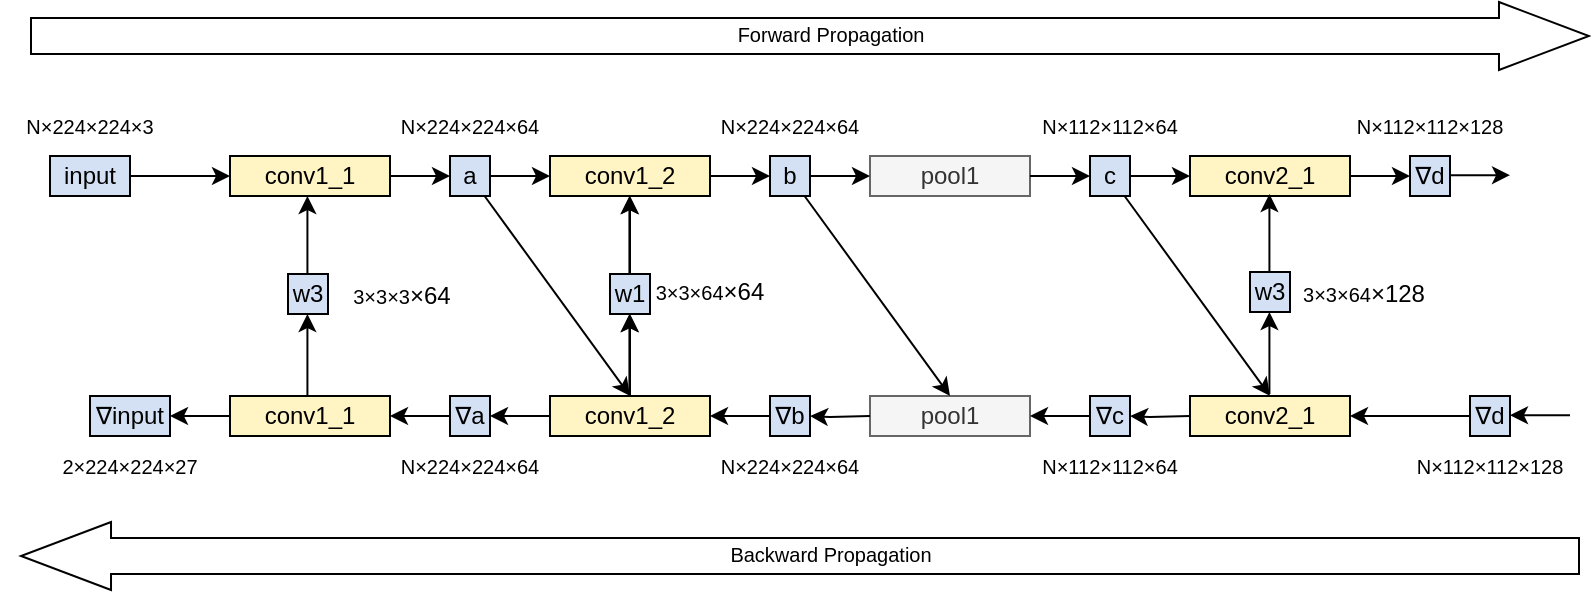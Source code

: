 <mxfile version="21.0.10" type="github">
  <diagram name="第 1 页" id="kZKIhiGgx8vQk42RSa21">
    <mxGraphModel dx="993" dy="581" grid="1" gridSize="10" guides="1" tooltips="1" connect="1" arrows="1" fold="1" page="1" pageScale="1" pageWidth="827" pageHeight="1169" math="0" shadow="0">
      <root>
        <mxCell id="0" />
        <mxCell id="1" parent="0" />
        <mxCell id="8jd2FHh-dc2UQ0hfESjN-13" style="edgeStyle=orthogonalEdgeStyle;rounded=0;orthogonalLoop=1;jettySize=auto;html=1;entryX=0;entryY=0.5;entryDx=0;entryDy=0;" edge="1" parent="1" source="8jd2FHh-dc2UQ0hfESjN-1" target="8jd2FHh-dc2UQ0hfESjN-12">
          <mxGeometry relative="1" as="geometry" />
        </mxCell>
        <mxCell id="8jd2FHh-dc2UQ0hfESjN-1" value="conv1_1" style="rounded=0;whiteSpace=wrap;html=1;fillColor=#FFF4C3;" vertex="1" parent="1">
          <mxGeometry x="280" y="140" width="80" height="20" as="geometry" />
        </mxCell>
        <mxCell id="8jd2FHh-dc2UQ0hfESjN-18" style="edgeStyle=orthogonalEdgeStyle;rounded=0;orthogonalLoop=1;jettySize=auto;html=1;entryX=0;entryY=0.5;entryDx=0;entryDy=0;" edge="1" parent="1" source="8jd2FHh-dc2UQ0hfESjN-12" target="8jd2FHh-dc2UQ0hfESjN-17">
          <mxGeometry relative="1" as="geometry" />
        </mxCell>
        <mxCell id="8jd2FHh-dc2UQ0hfESjN-56" style="rounded=0;orthogonalLoop=1;jettySize=auto;html=1;entryX=0.5;entryY=0;entryDx=0;entryDy=0;" edge="1" parent="1" source="8jd2FHh-dc2UQ0hfESjN-12" target="8jd2FHh-dc2UQ0hfESjN-40">
          <mxGeometry relative="1" as="geometry" />
        </mxCell>
        <mxCell id="8jd2FHh-dc2UQ0hfESjN-12" value="a" style="rounded=0;whiteSpace=wrap;html=1;fillColor=#D4E1F5;" vertex="1" parent="1">
          <mxGeometry x="390" y="140" width="20" height="20" as="geometry" />
        </mxCell>
        <mxCell id="8jd2FHh-dc2UQ0hfESjN-16" style="edgeStyle=orthogonalEdgeStyle;rounded=0;orthogonalLoop=1;jettySize=auto;html=1;entryX=0;entryY=0.5;entryDx=0;entryDy=0;" edge="1" parent="1" source="8jd2FHh-dc2UQ0hfESjN-14" target="8jd2FHh-dc2UQ0hfESjN-1">
          <mxGeometry relative="1" as="geometry" />
        </mxCell>
        <mxCell id="8jd2FHh-dc2UQ0hfESjN-14" value="input" style="rounded=0;whiteSpace=wrap;html=1;fillStyle=auto;fillColor=#D4E1F5;" vertex="1" parent="1">
          <mxGeometry x="190" y="140" width="40" height="20" as="geometry" />
        </mxCell>
        <mxCell id="8jd2FHh-dc2UQ0hfESjN-17" value="conv1_2" style="rounded=0;whiteSpace=wrap;html=1;fillColor=#FFF4C3;" vertex="1" parent="1">
          <mxGeometry x="440" y="140" width="80" height="20" as="geometry" />
        </mxCell>
        <mxCell id="8jd2FHh-dc2UQ0hfESjN-19" value="pool1" style="rounded=0;whiteSpace=wrap;html=1;fillColor=#f5f5f5;fontColor=#333333;strokeColor=#666666;" vertex="1" parent="1">
          <mxGeometry x="600" y="140" width="80" height="20" as="geometry" />
        </mxCell>
        <mxCell id="8jd2FHh-dc2UQ0hfESjN-26" value="" style="group" vertex="1" connectable="0" parent="1">
          <mxGeometry x="520" y="140" width="80" height="20" as="geometry" />
        </mxCell>
        <mxCell id="8jd2FHh-dc2UQ0hfESjN-20" style="edgeStyle=orthogonalEdgeStyle;rounded=0;orthogonalLoop=1;jettySize=auto;html=1;entryX=0;entryY=0.5;entryDx=0;entryDy=0;" edge="1" parent="8jd2FHh-dc2UQ0hfESjN-26" target="8jd2FHh-dc2UQ0hfESjN-22">
          <mxGeometry relative="1" as="geometry">
            <mxPoint y="10" as="sourcePoint" />
          </mxGeometry>
        </mxCell>
        <mxCell id="8jd2FHh-dc2UQ0hfESjN-21" style="edgeStyle=orthogonalEdgeStyle;rounded=0;orthogonalLoop=1;jettySize=auto;html=1;entryX=0;entryY=0.5;entryDx=0;entryDy=0;" edge="1" parent="8jd2FHh-dc2UQ0hfESjN-26" source="8jd2FHh-dc2UQ0hfESjN-22">
          <mxGeometry relative="1" as="geometry">
            <mxPoint x="80" y="10" as="targetPoint" />
          </mxGeometry>
        </mxCell>
        <mxCell id="8jd2FHh-dc2UQ0hfESjN-22" value="b" style="rounded=0;whiteSpace=wrap;html=1;fillColor=#D4E1F5;" vertex="1" parent="8jd2FHh-dc2UQ0hfESjN-26">
          <mxGeometry x="30" width="20" height="20" as="geometry" />
        </mxCell>
        <mxCell id="8jd2FHh-dc2UQ0hfESjN-27" style="edgeStyle=orthogonalEdgeStyle;rounded=0;orthogonalLoop=1;jettySize=auto;html=1;entryX=0;entryY=0.5;entryDx=0;entryDy=0;" edge="1" parent="1" target="8jd2FHh-dc2UQ0hfESjN-29">
          <mxGeometry relative="1" as="geometry">
            <mxPoint x="680" y="150" as="sourcePoint" />
          </mxGeometry>
        </mxCell>
        <mxCell id="8jd2FHh-dc2UQ0hfESjN-28" style="edgeStyle=orthogonalEdgeStyle;rounded=0;orthogonalLoop=1;jettySize=auto;html=1;entryX=0;entryY=0.5;entryDx=0;entryDy=0;" edge="1" parent="1" source="8jd2FHh-dc2UQ0hfESjN-29">
          <mxGeometry relative="1" as="geometry">
            <mxPoint x="760" y="150" as="targetPoint" />
          </mxGeometry>
        </mxCell>
        <mxCell id="8jd2FHh-dc2UQ0hfESjN-58" style="rounded=0;orthogonalLoop=1;jettySize=auto;html=1;entryX=0.5;entryY=0;entryDx=0;entryDy=0;" edge="1" parent="1" source="8jd2FHh-dc2UQ0hfESjN-29" target="8jd2FHh-dc2UQ0hfESjN-49">
          <mxGeometry relative="1" as="geometry" />
        </mxCell>
        <mxCell id="8jd2FHh-dc2UQ0hfESjN-29" value="c" style="rounded=0;whiteSpace=wrap;html=1;fillColor=#D4E1F5;" vertex="1" parent="1">
          <mxGeometry x="710" y="140" width="20" height="20" as="geometry" />
        </mxCell>
        <mxCell id="8jd2FHh-dc2UQ0hfESjN-30" value="conv2_1" style="rounded=0;whiteSpace=wrap;html=1;fillColor=#FFF4C3;" vertex="1" parent="1">
          <mxGeometry x="760" y="140" width="80" height="20" as="geometry" />
        </mxCell>
        <mxCell id="8jd2FHh-dc2UQ0hfESjN-33" style="edgeStyle=orthogonalEdgeStyle;rounded=0;orthogonalLoop=1;jettySize=auto;html=1;entryX=0;entryY=0.5;entryDx=0;entryDy=0;" edge="1" parent="1">
          <mxGeometry relative="1" as="geometry">
            <mxPoint x="840" y="150" as="sourcePoint" />
            <mxPoint x="870" y="150" as="targetPoint" />
          </mxGeometry>
        </mxCell>
        <mxCell id="8jd2FHh-dc2UQ0hfESjN-34" style="edgeStyle=orthogonalEdgeStyle;rounded=0;orthogonalLoop=1;jettySize=auto;html=1;" edge="1" parent="1">
          <mxGeometry relative="1" as="geometry">
            <mxPoint x="920" y="149.58" as="targetPoint" />
            <mxPoint x="890" y="149.58" as="sourcePoint" />
          </mxGeometry>
        </mxCell>
        <mxCell id="8jd2FHh-dc2UQ0hfESjN-36" style="edgeStyle=orthogonalEdgeStyle;rounded=0;orthogonalLoop=1;jettySize=auto;html=1;exitX=0;exitY=0.5;exitDx=0;exitDy=0;" edge="1" parent="1" source="8jd2FHh-dc2UQ0hfESjN-39" target="8jd2FHh-dc2UQ0hfESjN-37">
          <mxGeometry relative="1" as="geometry" />
        </mxCell>
        <mxCell id="8jd2FHh-dc2UQ0hfESjN-54" style="edgeStyle=orthogonalEdgeStyle;rounded=0;orthogonalLoop=1;jettySize=auto;html=1;" edge="1" parent="1" source="8jd2FHh-dc2UQ0hfESjN-37">
          <mxGeometry relative="1" as="geometry">
            <mxPoint x="250" y="270" as="targetPoint" />
          </mxGeometry>
        </mxCell>
        <mxCell id="8jd2FHh-dc2UQ0hfESjN-37" value="conv1_1" style="rounded=0;whiteSpace=wrap;html=1;fillColor=#FFF4C3;" vertex="1" parent="1">
          <mxGeometry x="280" y="260" width="80" height="20" as="geometry" />
        </mxCell>
        <mxCell id="8jd2FHh-dc2UQ0hfESjN-38" style="edgeStyle=orthogonalEdgeStyle;rounded=0;orthogonalLoop=1;jettySize=auto;html=1;exitX=0;exitY=0.5;exitDx=0;exitDy=0;" edge="1" parent="1" source="8jd2FHh-dc2UQ0hfESjN-40" target="8jd2FHh-dc2UQ0hfESjN-39">
          <mxGeometry relative="1" as="geometry" />
        </mxCell>
        <mxCell id="8jd2FHh-dc2UQ0hfESjN-39" value="∇a" style="rounded=0;whiteSpace=wrap;html=1;fillColor=#D4E1F5;" vertex="1" parent="1">
          <mxGeometry x="390" y="260" width="20" height="20" as="geometry" />
        </mxCell>
        <mxCell id="8jd2FHh-dc2UQ0hfESjN-61" style="edgeStyle=orthogonalEdgeStyle;rounded=0;orthogonalLoop=1;jettySize=auto;html=1;entryX=0.5;entryY=1;entryDx=0;entryDy=0;" edge="1" parent="1" source="8jd2FHh-dc2UQ0hfESjN-40" target="8jd2FHh-dc2UQ0hfESjN-65">
          <mxGeometry relative="1" as="geometry">
            <mxPoint x="480" y="220" as="targetPoint" />
          </mxGeometry>
        </mxCell>
        <mxCell id="8jd2FHh-dc2UQ0hfESjN-40" value="conv1_2" style="rounded=0;whiteSpace=wrap;html=1;fillColor=#FFF4C3;" vertex="1" parent="1">
          <mxGeometry x="440" y="260" width="80" height="20" as="geometry" />
        </mxCell>
        <mxCell id="8jd2FHh-dc2UQ0hfESjN-41" value="pool1" style="rounded=0;whiteSpace=wrap;html=1;fillColor=#f5f5f5;fontColor=#333333;strokeColor=#666666;" vertex="1" parent="1">
          <mxGeometry x="600" y="260" width="80" height="20" as="geometry" />
        </mxCell>
        <mxCell id="8jd2FHh-dc2UQ0hfESjN-42" value="" style="group" vertex="1" connectable="0" parent="1">
          <mxGeometry x="520" y="260" width="80" height="20" as="geometry" />
        </mxCell>
        <mxCell id="8jd2FHh-dc2UQ0hfESjN-43" style="edgeStyle=orthogonalEdgeStyle;rounded=0;orthogonalLoop=1;jettySize=auto;html=1;entryX=0;entryY=0.5;entryDx=0;entryDy=0;exitX=0;exitY=0.5;exitDx=0;exitDy=0;" edge="1" parent="8jd2FHh-dc2UQ0hfESjN-42" source="8jd2FHh-dc2UQ0hfESjN-45">
          <mxGeometry relative="1" as="geometry">
            <mxPoint y="10" as="targetPoint" />
          </mxGeometry>
        </mxCell>
        <mxCell id="8jd2FHh-dc2UQ0hfESjN-44" style="edgeStyle=orthogonalEdgeStyle;rounded=0;orthogonalLoop=1;jettySize=auto;html=1;" edge="1" parent="8jd2FHh-dc2UQ0hfESjN-42" target="8jd2FHh-dc2UQ0hfESjN-45">
          <mxGeometry relative="1" as="geometry">
            <mxPoint x="80" y="10" as="sourcePoint" />
          </mxGeometry>
        </mxCell>
        <mxCell id="8jd2FHh-dc2UQ0hfESjN-45" value="∇b" style="rounded=0;whiteSpace=wrap;html=1;fillColor=#D4E1F5;" vertex="1" parent="8jd2FHh-dc2UQ0hfESjN-42">
          <mxGeometry x="30" width="20" height="20" as="geometry" />
        </mxCell>
        <mxCell id="8jd2FHh-dc2UQ0hfESjN-46" style="edgeStyle=orthogonalEdgeStyle;rounded=0;orthogonalLoop=1;jettySize=auto;html=1;entryX=0;entryY=0.5;entryDx=0;entryDy=0;exitX=0;exitY=0.5;exitDx=0;exitDy=0;" edge="1" parent="1" source="8jd2FHh-dc2UQ0hfESjN-48">
          <mxGeometry relative="1" as="geometry">
            <mxPoint x="680" y="270" as="targetPoint" />
          </mxGeometry>
        </mxCell>
        <mxCell id="8jd2FHh-dc2UQ0hfESjN-47" style="edgeStyle=orthogonalEdgeStyle;rounded=0;orthogonalLoop=1;jettySize=auto;html=1;" edge="1" parent="1" target="8jd2FHh-dc2UQ0hfESjN-48">
          <mxGeometry relative="1" as="geometry">
            <mxPoint x="760" y="270" as="sourcePoint" />
          </mxGeometry>
        </mxCell>
        <mxCell id="8jd2FHh-dc2UQ0hfESjN-48" value="∇c" style="rounded=0;whiteSpace=wrap;html=1;fillColor=#D4E1F5;" vertex="1" parent="1">
          <mxGeometry x="710" y="260" width="20" height="20" as="geometry" />
        </mxCell>
        <mxCell id="8jd2FHh-dc2UQ0hfESjN-49" value="conv2_1" style="rounded=0;whiteSpace=wrap;html=1;fillColor=#FFF4C3;" vertex="1" parent="1">
          <mxGeometry x="760" y="260" width="80" height="20" as="geometry" />
        </mxCell>
        <mxCell id="8jd2FHh-dc2UQ0hfESjN-50" style="edgeStyle=orthogonalEdgeStyle;rounded=0;orthogonalLoop=1;jettySize=auto;html=1;entryX=0;entryY=0.5;entryDx=0;entryDy=0;exitX=0;exitY=0.5;exitDx=0;exitDy=0;" edge="1" parent="1" source="8jd2FHh-dc2UQ0hfESjN-59">
          <mxGeometry relative="1" as="geometry">
            <mxPoint x="870" y="270" as="sourcePoint" />
            <mxPoint x="840" y="270" as="targetPoint" />
          </mxGeometry>
        </mxCell>
        <mxCell id="8jd2FHh-dc2UQ0hfESjN-51" style="edgeStyle=orthogonalEdgeStyle;rounded=0;orthogonalLoop=1;jettySize=auto;html=1;" edge="1" parent="1">
          <mxGeometry relative="1" as="geometry">
            <mxPoint x="920" y="269.58" as="targetPoint" />
            <mxPoint x="950" y="269.58" as="sourcePoint" />
          </mxGeometry>
        </mxCell>
        <mxCell id="8jd2FHh-dc2UQ0hfESjN-55" value="∇input" style="rounded=0;whiteSpace=wrap;html=1;fillColor=#D4E1F5;" vertex="1" parent="1">
          <mxGeometry x="210" y="260" width="40" height="20" as="geometry" />
        </mxCell>
        <mxCell id="8jd2FHh-dc2UQ0hfESjN-57" style="rounded=0;orthogonalLoop=1;jettySize=auto;html=1;entryX=0.5;entryY=0;entryDx=0;entryDy=0;" edge="1" parent="1" source="8jd2FHh-dc2UQ0hfESjN-22" target="8jd2FHh-dc2UQ0hfESjN-41">
          <mxGeometry relative="1" as="geometry" />
        </mxCell>
        <mxCell id="8jd2FHh-dc2UQ0hfESjN-59" value="∇d" style="rounded=0;whiteSpace=wrap;html=1;fillColor=#D4E1F5;" vertex="1" parent="1">
          <mxGeometry x="900" y="260" width="20" height="20" as="geometry" />
        </mxCell>
        <mxCell id="8jd2FHh-dc2UQ0hfESjN-60" value="∇d" style="rounded=0;whiteSpace=wrap;html=1;fillColor=#D4E1F5;" vertex="1" parent="1">
          <mxGeometry x="870" y="140" width="20" height="20" as="geometry" />
        </mxCell>
        <mxCell id="8jd2FHh-dc2UQ0hfESjN-66" style="edgeStyle=orthogonalEdgeStyle;rounded=0;orthogonalLoop=1;jettySize=auto;html=1;entryX=0.5;entryY=1;entryDx=0;entryDy=0;exitX=0.5;exitY=0;exitDx=0;exitDy=0;" edge="1" parent="1" source="8jd2FHh-dc2UQ0hfESjN-65" target="8jd2FHh-dc2UQ0hfESjN-17">
          <mxGeometry relative="1" as="geometry" />
        </mxCell>
        <mxCell id="8jd2FHh-dc2UQ0hfESjN-65" value="w1" style="rounded=0;whiteSpace=wrap;html=1;fillColor=#D4E1F5;" vertex="1" parent="1">
          <mxGeometry x="470" y="199" width="20" height="20" as="geometry" />
        </mxCell>
        <mxCell id="8jd2FHh-dc2UQ0hfESjN-67" style="edgeStyle=orthogonalEdgeStyle;rounded=0;orthogonalLoop=1;jettySize=auto;html=1;entryX=0.5;entryY=1;entryDx=0;entryDy=0;" edge="1" parent="1">
          <mxGeometry relative="1" as="geometry">
            <mxPoint x="479.71" y="260" as="sourcePoint" />
            <mxPoint x="479.71" y="219" as="targetPoint" />
          </mxGeometry>
        </mxCell>
        <mxCell id="8jd2FHh-dc2UQ0hfESjN-70" style="edgeStyle=orthogonalEdgeStyle;rounded=0;orthogonalLoop=1;jettySize=auto;html=1;entryX=0.5;entryY=1;entryDx=0;entryDy=0;exitX=0.5;exitY=0;exitDx=0;exitDy=0;" edge="1" parent="1">
          <mxGeometry relative="1" as="geometry">
            <mxPoint x="479.71" y="199" as="sourcePoint" />
            <mxPoint x="479.71" y="160" as="targetPoint" />
          </mxGeometry>
        </mxCell>
        <mxCell id="8jd2FHh-dc2UQ0hfESjN-74" value="w3" style="rounded=0;whiteSpace=wrap;html=1;fillColor=#D4E1F5;" vertex="1" parent="1">
          <mxGeometry x="790" y="198" width="20" height="20" as="geometry" />
        </mxCell>
        <mxCell id="8jd2FHh-dc2UQ0hfESjN-75" style="edgeStyle=orthogonalEdgeStyle;rounded=0;orthogonalLoop=1;jettySize=auto;html=1;entryX=0.5;entryY=1;entryDx=0;entryDy=0;" edge="1" parent="1">
          <mxGeometry relative="1" as="geometry">
            <mxPoint x="799.71" y="259" as="sourcePoint" />
            <mxPoint x="799.71" y="218" as="targetPoint" />
          </mxGeometry>
        </mxCell>
        <mxCell id="8jd2FHh-dc2UQ0hfESjN-76" style="edgeStyle=orthogonalEdgeStyle;rounded=0;orthogonalLoop=1;jettySize=auto;html=1;entryX=0.5;entryY=1;entryDx=0;entryDy=0;exitX=0.5;exitY=0;exitDx=0;exitDy=0;" edge="1" parent="1">
          <mxGeometry relative="1" as="geometry">
            <mxPoint x="799.71" y="198" as="sourcePoint" />
            <mxPoint x="799.71" y="159" as="targetPoint" />
          </mxGeometry>
        </mxCell>
        <mxCell id="8jd2FHh-dc2UQ0hfESjN-77" value="&lt;font style=&quot;font-size: 10px;&quot;&gt;N×224×224×64&lt;/font&gt;" style="text;html=1;strokeColor=none;fillColor=none;align=center;verticalAlign=middle;whiteSpace=wrap;rounded=0;" vertex="1" parent="1">
          <mxGeometry x="355" y="100" width="90" height="50" as="geometry" />
        </mxCell>
        <mxCell id="8jd2FHh-dc2UQ0hfESjN-78" value="&lt;font style=&quot;font-size: 10px;&quot;&gt;N×224×224×64&lt;/font&gt;" style="text;html=1;strokeColor=none;fillColor=none;align=center;verticalAlign=middle;whiteSpace=wrap;rounded=0;" vertex="1" parent="1">
          <mxGeometry x="515" y="100" width="90" height="50" as="geometry" />
        </mxCell>
        <mxCell id="8jd2FHh-dc2UQ0hfESjN-79" value="&lt;font style=&quot;font-size: 10px;&quot;&gt;N×112×112×64&lt;/font&gt;" style="text;html=1;strokeColor=none;fillColor=none;align=center;verticalAlign=middle;whiteSpace=wrap;rounded=0;" vertex="1" parent="1">
          <mxGeometry x="675" y="100" width="90" height="50" as="geometry" />
        </mxCell>
        <mxCell id="8jd2FHh-dc2UQ0hfESjN-80" value="&lt;font style=&quot;font-size: 10px;&quot;&gt;N×112×112×128&lt;/font&gt;" style="text;html=1;strokeColor=none;fillColor=none;align=center;verticalAlign=middle;whiteSpace=wrap;rounded=0;" vertex="1" parent="1">
          <mxGeometry x="835" y="100" width="90" height="50" as="geometry" />
        </mxCell>
        <mxCell id="8jd2FHh-dc2UQ0hfESjN-81" value="&lt;font style=&quot;font-size: 10px;&quot;&gt;N×224×224×64&lt;/font&gt;" style="text;html=1;strokeColor=none;fillColor=none;align=center;verticalAlign=middle;whiteSpace=wrap;rounded=0;" vertex="1" parent="1">
          <mxGeometry x="355" y="270" width="90" height="50" as="geometry" />
        </mxCell>
        <mxCell id="8jd2FHh-dc2UQ0hfESjN-82" value="&lt;font style=&quot;font-size: 10px;&quot;&gt;N×224×224×64&lt;/font&gt;" style="text;html=1;strokeColor=none;fillColor=none;align=center;verticalAlign=middle;whiteSpace=wrap;rounded=0;" vertex="1" parent="1">
          <mxGeometry x="515" y="270" width="90" height="50" as="geometry" />
        </mxCell>
        <mxCell id="8jd2FHh-dc2UQ0hfESjN-83" value="&lt;font style=&quot;font-size: 10px;&quot;&gt;N×112×112×64&lt;/font&gt;" style="text;html=1;strokeColor=none;fillColor=none;align=center;verticalAlign=middle;whiteSpace=wrap;rounded=0;" vertex="1" parent="1">
          <mxGeometry x="675" y="270" width="90" height="50" as="geometry" />
        </mxCell>
        <mxCell id="8jd2FHh-dc2UQ0hfESjN-84" value="&lt;font style=&quot;font-size: 10px;&quot;&gt;N×112×112×128&lt;/font&gt;" style="text;html=1;strokeColor=none;fillColor=none;align=center;verticalAlign=middle;whiteSpace=wrap;rounded=0;" vertex="1" parent="1">
          <mxGeometry x="865" y="270" width="90" height="50" as="geometry" />
        </mxCell>
        <mxCell id="8jd2FHh-dc2UQ0hfESjN-86" value="&lt;font style=&quot;font-size: 10px;&quot;&gt;3×3×64&lt;/font&gt;×64" style="text;html=1;strokeColor=none;fillColor=none;align=center;verticalAlign=middle;whiteSpace=wrap;rounded=0;" vertex="1" parent="1">
          <mxGeometry x="480" y="191" width="80" height="34" as="geometry" />
        </mxCell>
        <mxCell id="8jd2FHh-dc2UQ0hfESjN-87" value="&lt;font style=&quot;font-size: 10px;&quot;&gt;3×3×64&lt;/font&gt;×128" style="text;html=1;strokeColor=none;fillColor=none;align=center;verticalAlign=middle;whiteSpace=wrap;rounded=0;" vertex="1" parent="1">
          <mxGeometry x="807" y="192" width="80" height="34" as="geometry" />
        </mxCell>
        <mxCell id="8jd2FHh-dc2UQ0hfESjN-88" value="&lt;font style=&quot;font-size: 10px;&quot;&gt;N×224×224×3&lt;/font&gt;" style="text;html=1;strokeColor=none;fillColor=none;align=center;verticalAlign=middle;whiteSpace=wrap;rounded=0;" vertex="1" parent="1">
          <mxGeometry x="165" y="100" width="90" height="50" as="geometry" />
        </mxCell>
        <mxCell id="8jd2FHh-dc2UQ0hfESjN-89" value="&lt;font style=&quot;font-size: 10px;&quot;&gt;2×224×224×27&lt;/font&gt;" style="text;html=1;strokeColor=none;fillColor=none;align=center;verticalAlign=middle;whiteSpace=wrap;rounded=0;" vertex="1" parent="1">
          <mxGeometry x="185" y="270" width="90" height="50" as="geometry" />
        </mxCell>
        <mxCell id="8jd2FHh-dc2UQ0hfESjN-97" value="w3" style="rounded=0;whiteSpace=wrap;html=1;fillColor=#D4E1F5;" vertex="1" parent="1">
          <mxGeometry x="309" y="199" width="20" height="20" as="geometry" />
        </mxCell>
        <mxCell id="8jd2FHh-dc2UQ0hfESjN-98" style="edgeStyle=orthogonalEdgeStyle;rounded=0;orthogonalLoop=1;jettySize=auto;html=1;entryX=0.5;entryY=1;entryDx=0;entryDy=0;" edge="1" parent="1">
          <mxGeometry relative="1" as="geometry">
            <mxPoint x="318.71" y="260" as="sourcePoint" />
            <mxPoint x="318.71" y="219" as="targetPoint" />
          </mxGeometry>
        </mxCell>
        <mxCell id="8jd2FHh-dc2UQ0hfESjN-99" style="edgeStyle=orthogonalEdgeStyle;rounded=0;orthogonalLoop=1;jettySize=auto;html=1;entryX=0.5;entryY=1;entryDx=0;entryDy=0;exitX=0.5;exitY=0;exitDx=0;exitDy=0;" edge="1" parent="1">
          <mxGeometry relative="1" as="geometry">
            <mxPoint x="318.71" y="199" as="sourcePoint" />
            <mxPoint x="318.71" y="160" as="targetPoint" />
          </mxGeometry>
        </mxCell>
        <mxCell id="8jd2FHh-dc2UQ0hfESjN-100" value="&lt;font style=&quot;font-size: 10px;&quot;&gt;3×3×3&lt;/font&gt;×64" style="text;html=1;strokeColor=none;fillColor=none;align=center;verticalAlign=middle;whiteSpace=wrap;rounded=0;" vertex="1" parent="1">
          <mxGeometry x="326" y="193" width="80" height="34" as="geometry" />
        </mxCell>
        <mxCell id="8jd2FHh-dc2UQ0hfESjN-101" value="" style="shape=flexArrow;endArrow=classic;html=1;rounded=0;endWidth=15;endSize=14.67;startSize=6;strokeColor=default;fillColor=none;strokeWidth=1;arcSize=20;width=18;" edge="1" parent="1">
          <mxGeometry width="50" height="50" relative="1" as="geometry">
            <mxPoint x="180" y="80" as="sourcePoint" />
            <mxPoint x="960" y="80" as="targetPoint" />
          </mxGeometry>
        </mxCell>
        <mxCell id="8jd2FHh-dc2UQ0hfESjN-102" value="&lt;font style=&quot;font-size: 10px;&quot;&gt;Forward Propagation&lt;/font&gt;" style="edgeLabel;html=1;align=center;verticalAlign=middle;resizable=0;points=[];" vertex="1" connectable="0" parent="8jd2FHh-dc2UQ0hfESjN-101">
          <mxGeometry x="0.059" y="-2" relative="1" as="geometry">
            <mxPoint x="-13" y="-3" as="offset" />
          </mxGeometry>
        </mxCell>
        <mxCell id="8jd2FHh-dc2UQ0hfESjN-103" value="" style="shape=flexArrow;endArrow=classic;html=1;rounded=0;endWidth=15;endSize=14.67;startSize=6;strokeColor=default;fillColor=none;strokeWidth=1;arcSize=20;width=18;" edge="1" parent="1">
          <mxGeometry width="50" height="50" relative="1" as="geometry">
            <mxPoint x="955" y="340" as="sourcePoint" />
            <mxPoint x="175" y="340" as="targetPoint" />
          </mxGeometry>
        </mxCell>
        <mxCell id="8jd2FHh-dc2UQ0hfESjN-104" value="&lt;font style=&quot;font-size: 10px;&quot;&gt;Backward Propagation&lt;/font&gt;" style="edgeLabel;html=1;align=center;verticalAlign=middle;resizable=0;points=[];" vertex="1" connectable="0" parent="8jd2FHh-dc2UQ0hfESjN-103">
          <mxGeometry x="0.059" y="-2" relative="1" as="geometry">
            <mxPoint x="38" y="1" as="offset" />
          </mxGeometry>
        </mxCell>
      </root>
    </mxGraphModel>
  </diagram>
</mxfile>
